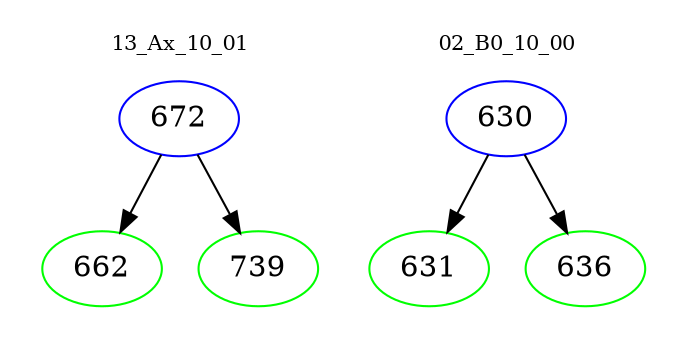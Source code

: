 digraph{
subgraph cluster_0 {
color = white
label = "13_Ax_10_01";
fontsize=10;
T0_672 [label="672", color="blue"]
T0_672 -> T0_662 [color="black"]
T0_662 [label="662", color="green"]
T0_672 -> T0_739 [color="black"]
T0_739 [label="739", color="green"]
}
subgraph cluster_1 {
color = white
label = "02_B0_10_00";
fontsize=10;
T1_630 [label="630", color="blue"]
T1_630 -> T1_631 [color="black"]
T1_631 [label="631", color="green"]
T1_630 -> T1_636 [color="black"]
T1_636 [label="636", color="green"]
}
}
